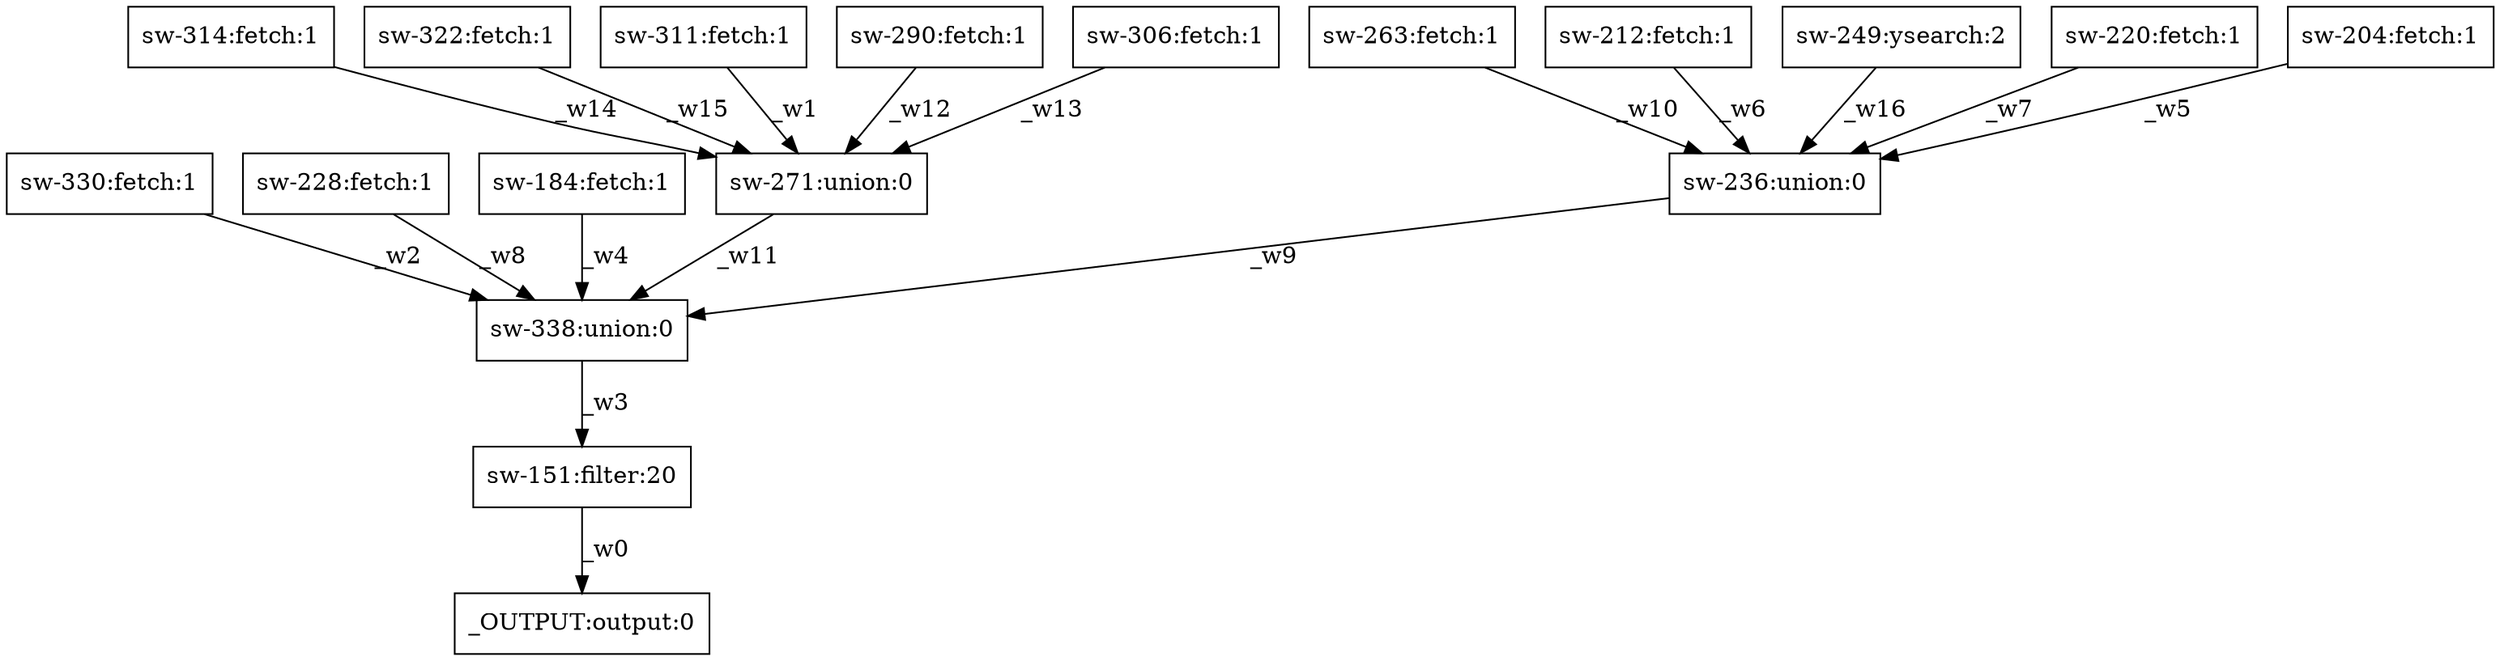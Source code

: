 digraph test1 { node [shape=box] "sw-236" [label="sw-236:union:0"];"sw-314" [label="sw-314:fetch:1"];"sw-330" [label="sw-330:fetch:1"];"_OUTPUT" [label="_OUTPUT:output:0"];"sw-151" [label="sw-151:filter:20"];"sw-263" [label="sw-263:fetch:1"];"sw-228" [label="sw-228:fetch:1"];"sw-184" [label="sw-184:fetch:1"];"sw-212" [label="sw-212:fetch:1"];"sw-249" [label="sw-249:ysearch:2"];"sw-220" [label="sw-220:fetch:1"];"sw-271" [label="sw-271:union:0"];"sw-322" [label="sw-322:fetch:1"];"sw-311" [label="sw-311:fetch:1"];"sw-290" [label="sw-290:fetch:1"];"sw-306" [label="sw-306:fetch:1"];"sw-338" [label="sw-338:union:0"];"sw-204" [label="sw-204:fetch:1"];"sw-151" -> "_OUTPUT" [label="_w0"];"sw-311" -> "sw-271" [label="_w1"];"sw-330" -> "sw-338" [label="_w2"];"sw-338" -> "sw-151" [label="_w3"];"sw-184" -> "sw-338" [label="_w4"];"sw-204" -> "sw-236" [label="_w5"];"sw-212" -> "sw-236" [label="_w6"];"sw-220" -> "sw-236" [label="_w7"];"sw-228" -> "sw-338" [label="_w8"];"sw-236" -> "sw-338" [label="_w9"];"sw-263" -> "sw-236" [label="_w10"];"sw-271" -> "sw-338" [label="_w11"];"sw-290" -> "sw-271" [label="_w12"];"sw-306" -> "sw-271" [label="_w13"];"sw-314" -> "sw-271" [label="_w14"];"sw-322" -> "sw-271" [label="_w15"];"sw-249" -> "sw-236" [label="_w16"];}